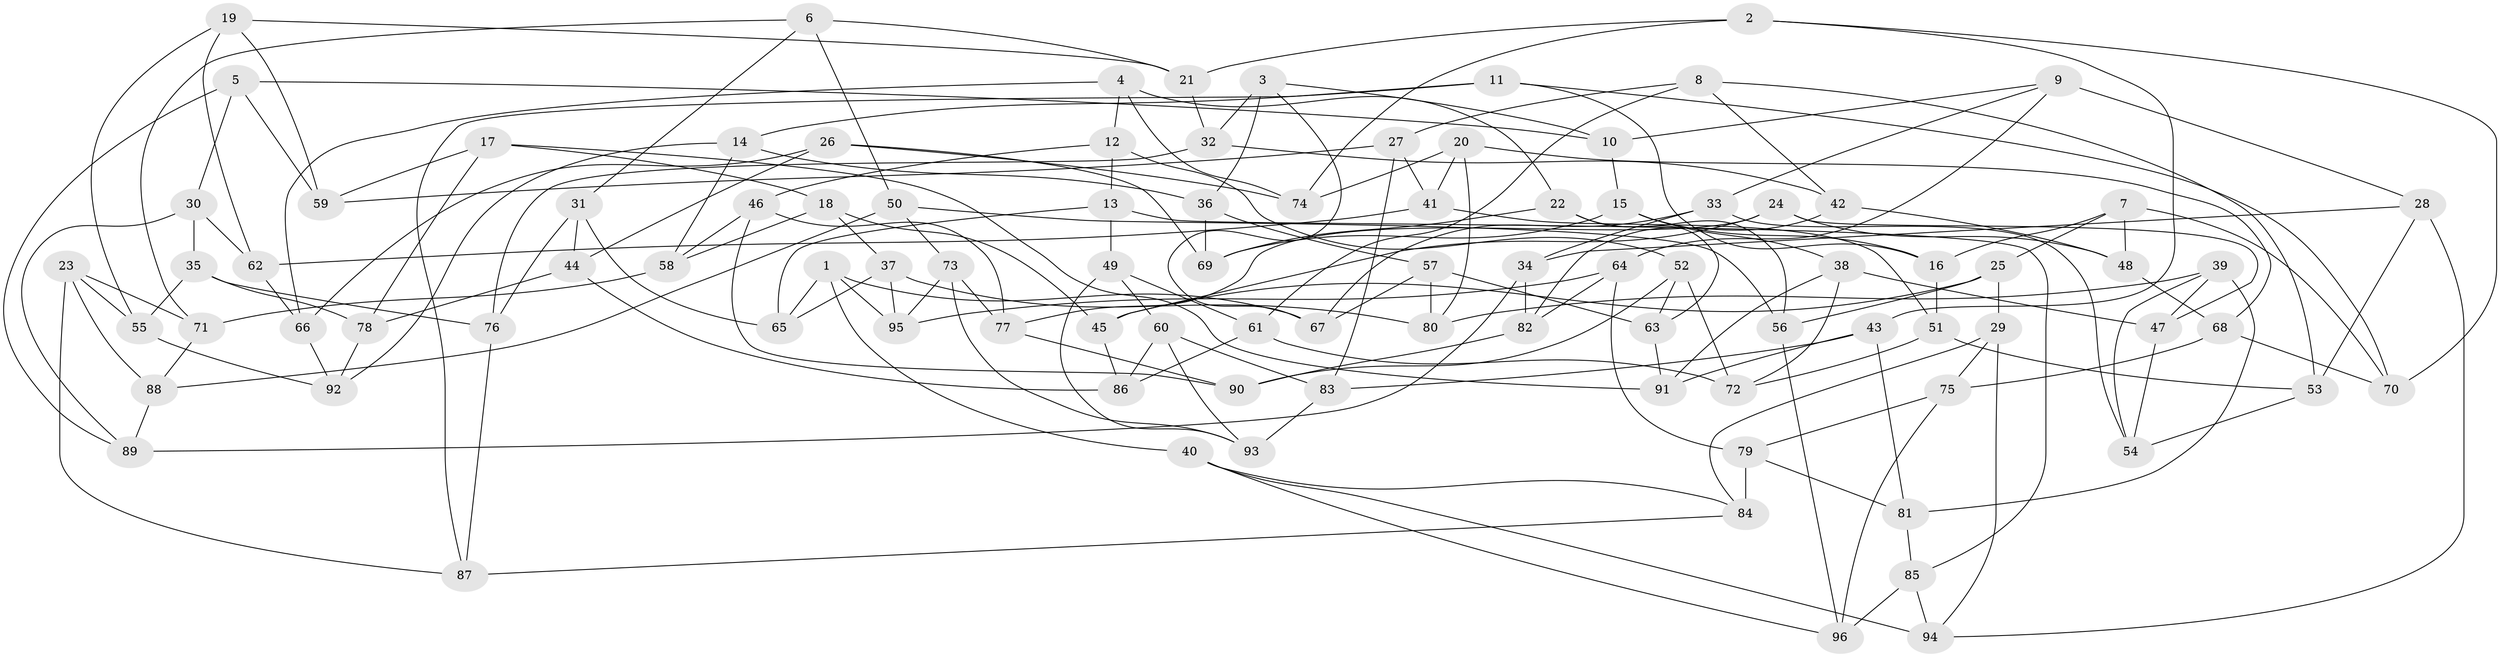 // Generated by graph-tools (version 1.1) at 2025/26/03/09/25 03:26:52]
// undirected, 96 vertices, 192 edges
graph export_dot {
graph [start="1"]
  node [color=gray90,style=filled];
  1;
  2;
  3;
  4;
  5;
  6;
  7;
  8;
  9;
  10;
  11;
  12;
  13;
  14;
  15;
  16;
  17;
  18;
  19;
  20;
  21;
  22;
  23;
  24;
  25;
  26;
  27;
  28;
  29;
  30;
  31;
  32;
  33;
  34;
  35;
  36;
  37;
  38;
  39;
  40;
  41;
  42;
  43;
  44;
  45;
  46;
  47;
  48;
  49;
  50;
  51;
  52;
  53;
  54;
  55;
  56;
  57;
  58;
  59;
  60;
  61;
  62;
  63;
  64;
  65;
  66;
  67;
  68;
  69;
  70;
  71;
  72;
  73;
  74;
  75;
  76;
  77;
  78;
  79;
  80;
  81;
  82;
  83;
  84;
  85;
  86;
  87;
  88;
  89;
  90;
  91;
  92;
  93;
  94;
  95;
  96;
  1 -- 40;
  1 -- 67;
  1 -- 65;
  1 -- 95;
  2 -- 21;
  2 -- 43;
  2 -- 70;
  2 -- 74;
  3 -- 36;
  3 -- 32;
  3 -- 67;
  3 -- 10;
  4 -- 12;
  4 -- 74;
  4 -- 22;
  4 -- 66;
  5 -- 10;
  5 -- 59;
  5 -- 89;
  5 -- 30;
  6 -- 31;
  6 -- 50;
  6 -- 71;
  6 -- 21;
  7 -- 25;
  7 -- 16;
  7 -- 48;
  7 -- 70;
  8 -- 42;
  8 -- 53;
  8 -- 27;
  8 -- 61;
  9 -- 28;
  9 -- 64;
  9 -- 10;
  9 -- 33;
  10 -- 15;
  11 -- 14;
  11 -- 70;
  11 -- 87;
  11 -- 16;
  12 -- 46;
  12 -- 52;
  12 -- 13;
  13 -- 49;
  13 -- 65;
  13 -- 85;
  14 -- 36;
  14 -- 92;
  14 -- 58;
  15 -- 69;
  15 -- 38;
  15 -- 16;
  16 -- 51;
  17 -- 59;
  17 -- 91;
  17 -- 18;
  17 -- 78;
  18 -- 45;
  18 -- 58;
  18 -- 37;
  19 -- 59;
  19 -- 55;
  19 -- 62;
  19 -- 21;
  20 -- 68;
  20 -- 41;
  20 -- 80;
  20 -- 74;
  21 -- 32;
  22 -- 56;
  22 -- 63;
  22 -- 69;
  23 -- 55;
  23 -- 87;
  23 -- 71;
  23 -- 88;
  24 -- 48;
  24 -- 77;
  24 -- 47;
  24 -- 45;
  25 -- 45;
  25 -- 29;
  25 -- 56;
  26 -- 66;
  26 -- 69;
  26 -- 44;
  26 -- 74;
  27 -- 59;
  27 -- 83;
  27 -- 41;
  28 -- 94;
  28 -- 53;
  28 -- 34;
  29 -- 75;
  29 -- 94;
  29 -- 84;
  30 -- 62;
  30 -- 35;
  30 -- 89;
  31 -- 76;
  31 -- 44;
  31 -- 65;
  32 -- 42;
  32 -- 76;
  33 -- 67;
  33 -- 54;
  33 -- 34;
  34 -- 89;
  34 -- 82;
  35 -- 76;
  35 -- 55;
  35 -- 78;
  36 -- 69;
  36 -- 57;
  37 -- 80;
  37 -- 65;
  37 -- 95;
  38 -- 72;
  38 -- 91;
  38 -- 47;
  39 -- 81;
  39 -- 54;
  39 -- 47;
  39 -- 80;
  40 -- 96;
  40 -- 84;
  40 -- 94;
  41 -- 62;
  41 -- 51;
  42 -- 82;
  42 -- 48;
  43 -- 81;
  43 -- 83;
  43 -- 91;
  44 -- 78;
  44 -- 86;
  45 -- 86;
  46 -- 90;
  46 -- 58;
  46 -- 77;
  47 -- 54;
  48 -- 68;
  49 -- 93;
  49 -- 60;
  49 -- 61;
  50 -- 73;
  50 -- 56;
  50 -- 88;
  51 -- 72;
  51 -- 53;
  52 -- 90;
  52 -- 72;
  52 -- 63;
  53 -- 54;
  55 -- 92;
  56 -- 96;
  57 -- 63;
  57 -- 80;
  57 -- 67;
  58 -- 71;
  60 -- 93;
  60 -- 86;
  60 -- 83;
  61 -- 86;
  61 -- 72;
  62 -- 66;
  63 -- 91;
  64 -- 79;
  64 -- 82;
  64 -- 95;
  66 -- 92;
  68 -- 75;
  68 -- 70;
  71 -- 88;
  73 -- 77;
  73 -- 95;
  73 -- 93;
  75 -- 79;
  75 -- 96;
  76 -- 87;
  77 -- 90;
  78 -- 92;
  79 -- 81;
  79 -- 84;
  81 -- 85;
  82 -- 90;
  83 -- 93;
  84 -- 87;
  85 -- 94;
  85 -- 96;
  88 -- 89;
}
